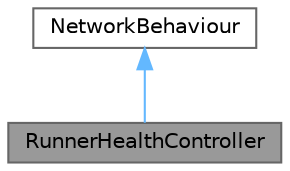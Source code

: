 digraph "RunnerHealthController"
{
 // LATEX_PDF_SIZE
  bgcolor="transparent";
  edge [fontname=Helvetica,fontsize=10,labelfontname=Helvetica,labelfontsize=10];
  node [fontname=Helvetica,fontsize=10,shape=box,height=0.2,width=0.4];
  Node1 [label="RunnerHealthController",height=0.2,width=0.4,color="gray40", fillcolor="grey60", style="filled", fontcolor="black",tooltip="Manage the health of the runner and update the health bar. The health value is synchronised with the ..."];
  Node2 -> Node1 [dir="back",color="steelblue1",style="solid"];
  Node2 [label="NetworkBehaviour",height=0.2,width=0.4,color="gray40", fillcolor="white", style="filled",tooltip=" "];
}
